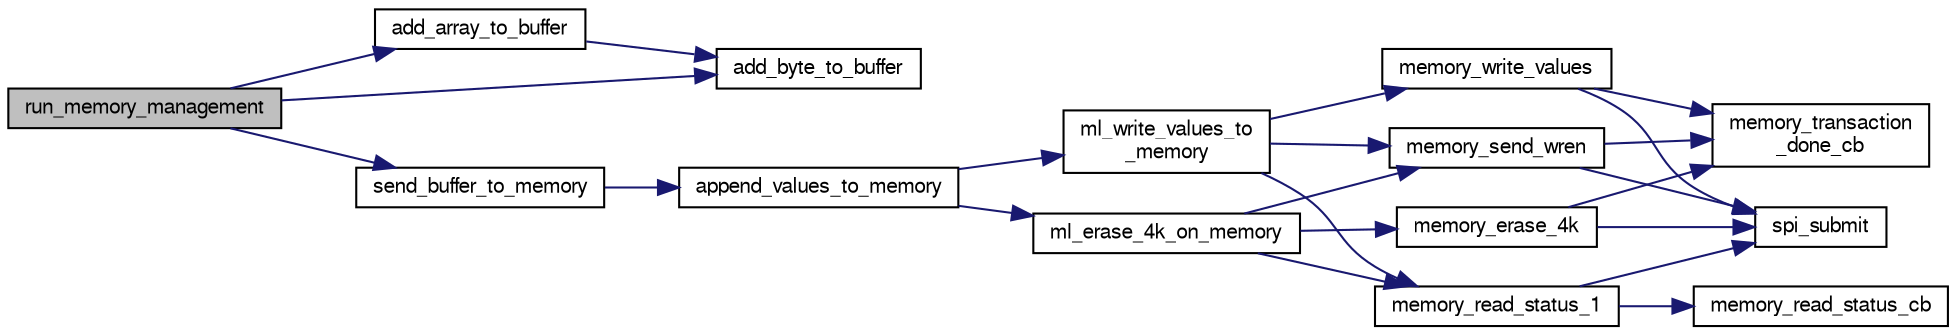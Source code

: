 digraph "run_memory_management"
{
  edge [fontname="FreeSans",fontsize="10",labelfontname="FreeSans",labelfontsize="10"];
  node [fontname="FreeSans",fontsize="10",shape=record];
  rankdir="LR";
  Node1 [label="run_memory_management",height=0.2,width=0.4,color="black", fillcolor="grey75", style="filled", fontcolor="black"];
  Node1 -> Node2 [color="midnightblue",fontsize="10",style="solid",fontname="FreeSans"];
  Node2 [label="add_array_to_buffer",height=0.2,width=0.4,color="black", fillcolor="white", style="filled",URL="$high__speed__logger__direct__memory_8c.html#a1e06decc6f0910512368a830d768ff26",tooltip="Function adding an array to the local buffer. "];
  Node2 -> Node3 [color="midnightblue",fontsize="10",style="solid",fontname="FreeSans"];
  Node3 [label="add_byte_to_buffer",height=0.2,width=0.4,color="black", fillcolor="white", style="filled",URL="$high__speed__logger__direct__memory_8c.html#aefaf4b09a745736700f62d961c79c5ec",tooltip="Function adding a Byte to the local buffer. "];
  Node1 -> Node3 [color="midnightblue",fontsize="10",style="solid",fontname="FreeSans"];
  Node1 -> Node4 [color="midnightblue",fontsize="10",style="solid",fontname="FreeSans"];
  Node4 [label="send_buffer_to_memory",height=0.2,width=0.4,color="black", fillcolor="white", style="filled",URL="$high__speed__logger__direct__memory_8c.html#aacc3264ce2d5a73667a5118af0c3b7b5",tooltip="Function sending a buffer ot the memory. "];
  Node4 -> Node5 [color="midnightblue",fontsize="10",style="solid",fontname="FreeSans"];
  Node5 [label="append_values_to_memory",height=0.2,width=0.4,color="black", fillcolor="white", style="filled",URL="$high__speed__logger__direct__memory_8c.html#afd0f786af2e70f2a97493b2b674a4124",tooltip="Function adding a buffer of values to the memory. "];
  Node5 -> Node6 [color="midnightblue",fontsize="10",style="solid",fontname="FreeSans"];
  Node6 [label="ml_erase_4k_on_memory",height=0.2,width=0.4,color="black", fillcolor="white", style="filled",URL="$high__speed__logger__direct__memory_8c.html#a9c9c2ddcfab751a75ed6d26156db2836",tooltip="Function erasing 4KB of the memory. "];
  Node6 -> Node7 [color="midnightblue",fontsize="10",style="solid",fontname="FreeSans"];
  Node7 [label="memory_erase_4k",height=0.2,width=0.4,color="black", fillcolor="white", style="filled",URL="$high__speed__logger__direct__memory_8c.html#a175bc42f8b6d0b756aff94db6d7208cf",tooltip="Function sending a request to erase 4KB of the memory. "];
  Node7 -> Node8 [color="midnightblue",fontsize="10",style="solid",fontname="FreeSans"];
  Node8 [label="memory_transaction\l_done_cb",height=0.2,width=0.4,color="black", fillcolor="white", style="filled",URL="$high__speed__logger__direct__memory_8c.html#a84afd2348780c5f53d632f91ce2e5524",tooltip="generic allback function for SPI transactions "];
  Node7 -> Node9 [color="midnightblue",fontsize="10",style="solid",fontname="FreeSans"];
  Node9 [label="spi_submit",height=0.2,width=0.4,color="black", fillcolor="white", style="filled",URL="$group__spi.html#ga5d383931766cb373ebad0b8bc26d439d",tooltip="Submit SPI transaction. "];
  Node6 -> Node10 [color="midnightblue",fontsize="10",style="solid",fontname="FreeSans"];
  Node10 [label="memory_read_status_1",height=0.2,width=0.4,color="black", fillcolor="white", style="filled",URL="$high__speed__logger__direct__memory_8c.html#a53a3a375b8059891239dd28d01945d44",tooltip="Function sending a request to fetch the status Byte of the memory. "];
  Node10 -> Node11 [color="midnightblue",fontsize="10",style="solid",fontname="FreeSans"];
  Node11 [label="memory_read_status_cb",height=0.2,width=0.4,color="black", fillcolor="white", style="filled",URL="$high__speed__logger__direct__memory_8c.html#a0a415ac86c3fc2209521f1f9779e5f61",tooltip="Callback function decrypting the status Byte of the memory. "];
  Node10 -> Node9 [color="midnightblue",fontsize="10",style="solid",fontname="FreeSans"];
  Node6 -> Node12 [color="midnightblue",fontsize="10",style="solid",fontname="FreeSans"];
  Node12 [label="memory_send_wren",height=0.2,width=0.4,color="black", fillcolor="white", style="filled",URL="$high__speed__logger__direct__memory_8c.html#a94bf902b935af9c00b2d9ed517c5c42f",tooltip="Function sending a request to set the writte enable flag in the memory. "];
  Node12 -> Node8 [color="midnightblue",fontsize="10",style="solid",fontname="FreeSans"];
  Node12 -> Node9 [color="midnightblue",fontsize="10",style="solid",fontname="FreeSans"];
  Node5 -> Node13 [color="midnightblue",fontsize="10",style="solid",fontname="FreeSans"];
  Node13 [label="ml_write_values_to\l_memory",height=0.2,width=0.4,color="black", fillcolor="white", style="filled",URL="$high__speed__logger__direct__memory_8c.html#a7db48790edc16e5799db302a57462b48",tooltip="Function writting a buffer of values to the memory. "];
  Node13 -> Node10 [color="midnightblue",fontsize="10",style="solid",fontname="FreeSans"];
  Node13 -> Node12 [color="midnightblue",fontsize="10",style="solid",fontname="FreeSans"];
  Node13 -> Node14 [color="midnightblue",fontsize="10",style="solid",fontname="FreeSans"];
  Node14 [label="memory_write_values",height=0.2,width=0.4,color="black", fillcolor="white", style="filled",URL="$high__speed__logger__direct__memory_8c.html#a0293c5b5614338d2045193c5e38fc9e6",tooltip="Function sending a request to write a buffer of values to the memory. "];
  Node14 -> Node8 [color="midnightblue",fontsize="10",style="solid",fontname="FreeSans"];
  Node14 -> Node9 [color="midnightblue",fontsize="10",style="solid",fontname="FreeSans"];
}
